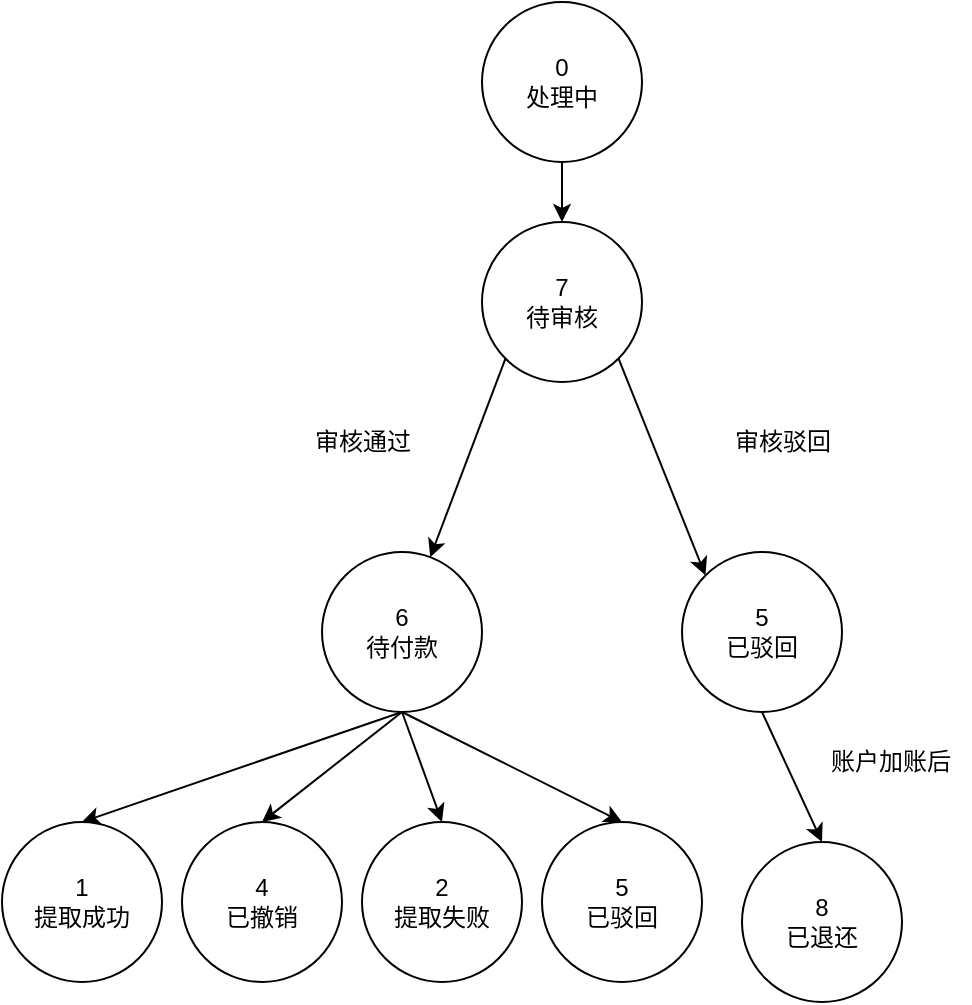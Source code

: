 <mxfile version="14.9.9" type="github">
  <diagram id="bpU8QcJGSwIDjXOAJaQ4" name="Page-1">
    <mxGraphModel dx="2253" dy="771" grid="1" gridSize="10" guides="1" tooltips="1" connect="1" arrows="1" fold="1" page="1" pageScale="1" pageWidth="827" pageHeight="1169" math="0" shadow="0">
      <root>
        <mxCell id="0" />
        <mxCell id="1" parent="0" />
        <mxCell id="M6Y6g6HmPeWxvRDyc1kY-9" style="edgeStyle=none;rounded=0;orthogonalLoop=1;jettySize=auto;html=1;exitX=0.5;exitY=1;exitDx=0;exitDy=0;entryX=0.5;entryY=0;entryDx=0;entryDy=0;" edge="1" parent="1" source="M6Y6g6HmPeWxvRDyc1kY-1" target="M6Y6g6HmPeWxvRDyc1kY-2">
          <mxGeometry relative="1" as="geometry" />
        </mxCell>
        <mxCell id="M6Y6g6HmPeWxvRDyc1kY-1" value="0&lt;br&gt;处理中" style="ellipse;whiteSpace=wrap;html=1;aspect=fixed;" vertex="1" parent="1">
          <mxGeometry x="210" y="230" width="80" height="80" as="geometry" />
        </mxCell>
        <mxCell id="M6Y6g6HmPeWxvRDyc1kY-4" style="rounded=0;orthogonalLoop=1;jettySize=auto;html=1;exitX=0;exitY=1;exitDx=0;exitDy=0;" edge="1" parent="1" source="M6Y6g6HmPeWxvRDyc1kY-2" target="M6Y6g6HmPeWxvRDyc1kY-3">
          <mxGeometry relative="1" as="geometry" />
        </mxCell>
        <mxCell id="M6Y6g6HmPeWxvRDyc1kY-7" style="edgeStyle=none;rounded=0;orthogonalLoop=1;jettySize=auto;html=1;exitX=1;exitY=1;exitDx=0;exitDy=0;entryX=0;entryY=0;entryDx=0;entryDy=0;" edge="1" parent="1" source="M6Y6g6HmPeWxvRDyc1kY-2" target="M6Y6g6HmPeWxvRDyc1kY-6">
          <mxGeometry relative="1" as="geometry" />
        </mxCell>
        <mxCell id="M6Y6g6HmPeWxvRDyc1kY-2" value="7&lt;br&gt;待审核" style="ellipse;whiteSpace=wrap;html=1;aspect=fixed;" vertex="1" parent="1">
          <mxGeometry x="210" y="340" width="80" height="80" as="geometry" />
        </mxCell>
        <mxCell id="M6Y6g6HmPeWxvRDyc1kY-17" style="edgeStyle=none;rounded=0;orthogonalLoop=1;jettySize=auto;html=1;exitX=0.5;exitY=1;exitDx=0;exitDy=0;entryX=0.5;entryY=0;entryDx=0;entryDy=0;" edge="1" parent="1" source="M6Y6g6HmPeWxvRDyc1kY-3" target="M6Y6g6HmPeWxvRDyc1kY-13">
          <mxGeometry relative="1" as="geometry" />
        </mxCell>
        <mxCell id="M6Y6g6HmPeWxvRDyc1kY-18" style="edgeStyle=none;rounded=0;orthogonalLoop=1;jettySize=auto;html=1;exitX=0.5;exitY=1;exitDx=0;exitDy=0;entryX=0.5;entryY=0;entryDx=0;entryDy=0;" edge="1" parent="1" source="M6Y6g6HmPeWxvRDyc1kY-3" target="M6Y6g6HmPeWxvRDyc1kY-14">
          <mxGeometry relative="1" as="geometry" />
        </mxCell>
        <mxCell id="M6Y6g6HmPeWxvRDyc1kY-19" style="edgeStyle=none;rounded=0;orthogonalLoop=1;jettySize=auto;html=1;exitX=0.5;exitY=1;exitDx=0;exitDy=0;entryX=0.5;entryY=0;entryDx=0;entryDy=0;" edge="1" parent="1" source="M6Y6g6HmPeWxvRDyc1kY-3" target="M6Y6g6HmPeWxvRDyc1kY-15">
          <mxGeometry relative="1" as="geometry" />
        </mxCell>
        <mxCell id="M6Y6g6HmPeWxvRDyc1kY-20" style="edgeStyle=none;rounded=0;orthogonalLoop=1;jettySize=auto;html=1;exitX=0.5;exitY=1;exitDx=0;exitDy=0;entryX=0.5;entryY=0;entryDx=0;entryDy=0;" edge="1" parent="1" source="M6Y6g6HmPeWxvRDyc1kY-3" target="M6Y6g6HmPeWxvRDyc1kY-16">
          <mxGeometry relative="1" as="geometry" />
        </mxCell>
        <mxCell id="M6Y6g6HmPeWxvRDyc1kY-3" value="6&lt;br&gt;待付款" style="ellipse;whiteSpace=wrap;html=1;aspect=fixed;" vertex="1" parent="1">
          <mxGeometry x="130" y="505" width="80" height="80" as="geometry" />
        </mxCell>
        <mxCell id="M6Y6g6HmPeWxvRDyc1kY-5" value="审核通过" style="text;html=1;align=center;verticalAlign=middle;resizable=0;points=[];autosize=1;strokeColor=none;" vertex="1" parent="1">
          <mxGeometry x="120" y="440" width="60" height="20" as="geometry" />
        </mxCell>
        <mxCell id="M6Y6g6HmPeWxvRDyc1kY-11" style="edgeStyle=none;rounded=0;orthogonalLoop=1;jettySize=auto;html=1;exitX=0.5;exitY=1;exitDx=0;exitDy=0;entryX=0.5;entryY=0;entryDx=0;entryDy=0;" edge="1" parent="1" source="M6Y6g6HmPeWxvRDyc1kY-6" target="M6Y6g6HmPeWxvRDyc1kY-10">
          <mxGeometry relative="1" as="geometry" />
        </mxCell>
        <mxCell id="M6Y6g6HmPeWxvRDyc1kY-6" value="5&lt;br&gt;已驳回" style="ellipse;whiteSpace=wrap;html=1;aspect=fixed;" vertex="1" parent="1">
          <mxGeometry x="310" y="505" width="80" height="80" as="geometry" />
        </mxCell>
        <mxCell id="M6Y6g6HmPeWxvRDyc1kY-8" value="审核驳回" style="text;html=1;align=center;verticalAlign=middle;resizable=0;points=[];autosize=1;strokeColor=none;" vertex="1" parent="1">
          <mxGeometry x="330" y="440" width="60" height="20" as="geometry" />
        </mxCell>
        <mxCell id="M6Y6g6HmPeWxvRDyc1kY-10" value="8&lt;br&gt;已退还" style="ellipse;whiteSpace=wrap;html=1;aspect=fixed;" vertex="1" parent="1">
          <mxGeometry x="340" y="650" width="80" height="80" as="geometry" />
        </mxCell>
        <mxCell id="M6Y6g6HmPeWxvRDyc1kY-12" value="账户加账后" style="text;html=1;align=center;verticalAlign=middle;resizable=0;points=[];autosize=1;strokeColor=none;" vertex="1" parent="1">
          <mxGeometry x="374" y="600" width="80" height="20" as="geometry" />
        </mxCell>
        <mxCell id="M6Y6g6HmPeWxvRDyc1kY-13" value="1&lt;br&gt;提取成功" style="ellipse;whiteSpace=wrap;html=1;aspect=fixed;" vertex="1" parent="1">
          <mxGeometry x="-30" y="640" width="80" height="80" as="geometry" />
        </mxCell>
        <mxCell id="M6Y6g6HmPeWxvRDyc1kY-14" value="4&lt;br&gt;已撤销" style="ellipse;whiteSpace=wrap;html=1;aspect=fixed;" vertex="1" parent="1">
          <mxGeometry x="60" y="640" width="80" height="80" as="geometry" />
        </mxCell>
        <mxCell id="M6Y6g6HmPeWxvRDyc1kY-15" value="2&lt;br&gt;提取失败" style="ellipse;whiteSpace=wrap;html=1;aspect=fixed;" vertex="1" parent="1">
          <mxGeometry x="150" y="640" width="80" height="80" as="geometry" />
        </mxCell>
        <mxCell id="M6Y6g6HmPeWxvRDyc1kY-16" value="5&lt;br&gt;已驳回" style="ellipse;whiteSpace=wrap;html=1;aspect=fixed;" vertex="1" parent="1">
          <mxGeometry x="240" y="640" width="80" height="80" as="geometry" />
        </mxCell>
      </root>
    </mxGraphModel>
  </diagram>
</mxfile>
